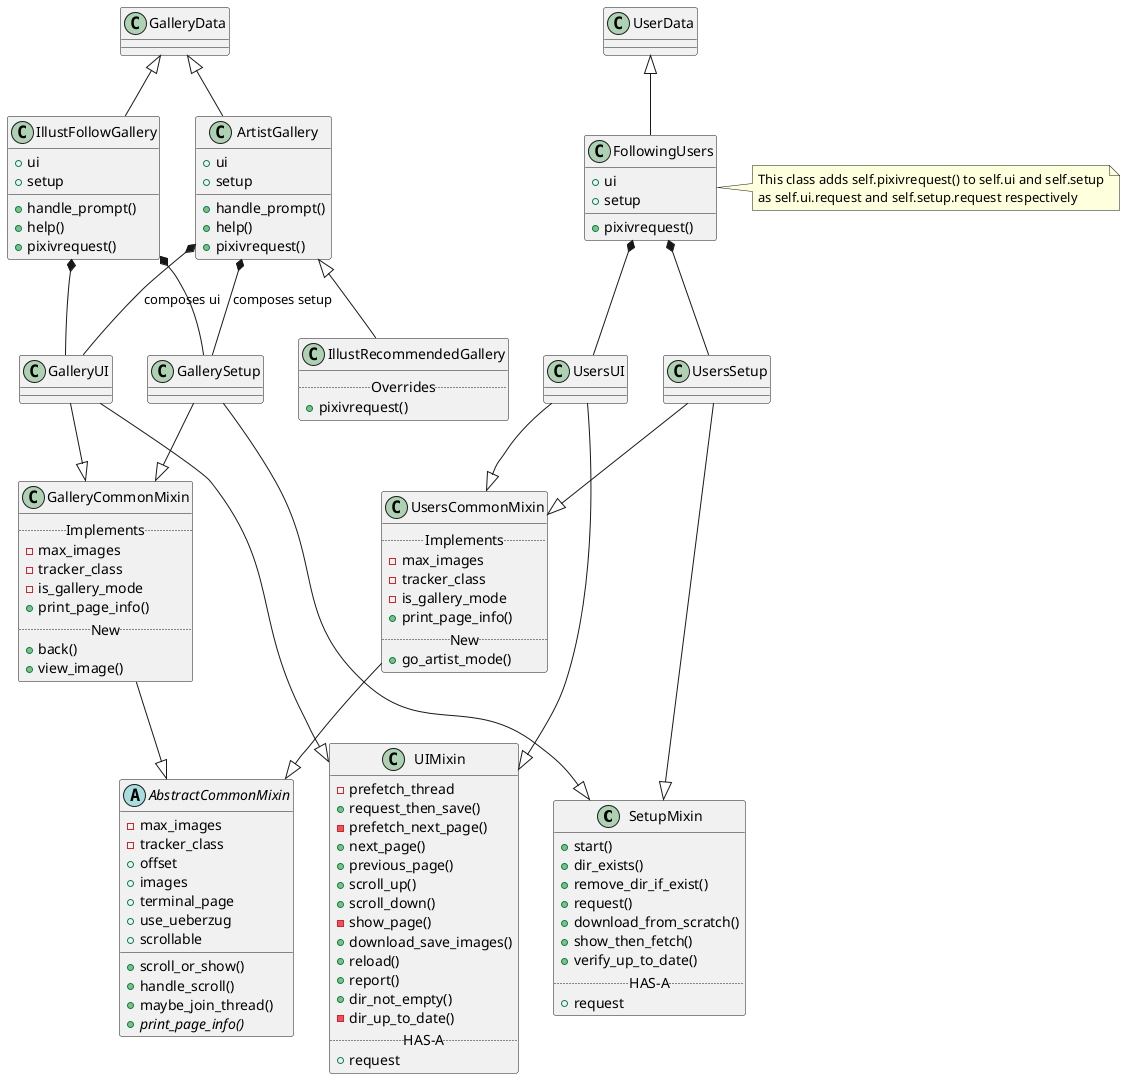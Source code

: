 @startuml

class SetupMixin {
    + start()
    + dir_exists()
    + remove_dir_if_exist()
    + request()
    + download_from_scratch()
    + show_then_fetch()
    + verify_up_to_date()
    ..HAS-A..
    + request
}

class UIMixin {
    -prefetch_thread
    + request_then_save()
    - prefetch_next_page()
    + next_page()
    + previous_page()
    + scroll_up()
    + scroll_down()
    - show_page()
    + download_save_images()
    + reload()
    + report()
    + dir_not_empty()
    - dir_up_to_date()
    ..HAS-A..
    + request
}

abstract class AbstractCommonMixin {
    -max_images
    -tracker_class
    +offset
    +images
    +terminal_page
    +use_ueberzug
    +scrollable
    + scroll_or_show()
    + handle_scroll()
    + maybe_join_thread()
    +{abstract} print_page_info()
}

class GalleryCommonMixin {
    ..Implements..
    -max_images
    -tracker_class
    -is_gallery_mode
    + print_page_info()
    ..New..
    + back()
    + view_image()
}

SetupMixin -left[hidden]-> AbstractCommonMixin
UIMixin -left[hidden]-> AbstractCommonMixin

GalleryUI --|> UIMixin
GallerySetup --|> SetupMixin

GalleryCommonMixin --|> AbstractCommonMixin
GallerySetup --|> GalleryCommonMixin
GalleryUI --|> GalleryCommonMixin

class ArtistGallery {
    + ui
    + setup
    + handle_prompt()
    + help()
    + pixivrequest()
}
ArtistGallery -up-|> GalleryData
ArtistGallery *-- GallerySetup: composes setup
ArtistGallery *-- GalleryUI: composes ui



class IllustFollowGallery {
    + ui
    + setup
    + handle_prompt()
    + help()
    + pixivrequest()
}

IllustFollowGallery -up-|> GalleryData
IllustFollowGallery *-- GalleryUI
IllustFollowGallery *-- GallerySetup



IllustRecommendedGallery -up-|> ArtistGallery
class IllustRecommendedGallery {
    ..Overrides..
    + pixivrequest()
}



class UsersCommonMixin {
    ..Implements..
    -max_images
    -tracker_class
    -is_gallery_mode
    + print_page_info()
    ..New..
    + go_artist_mode()
}

UsersCommonMixin --|> AbstractCommonMixin
UsersSetup --|> SetupMixin
UsersSetup --|> UsersCommonMixin
UsersUI --|> UIMixin
UsersUI --|> UsersCommonMixin

class FollowingUsers {
    + ui
    + setup
    + pixivrequest()
}

FollowingUsers -up-|> UserData
FollowingUsers *-- UsersSetup
FollowingUsers *-- UsersUI

note right of FollowingUsers
    This class adds self.pixivrequest() to self.ui and self.setup
    as self.ui.request and self.setup.request respectively
end note


@enduml




abstract class CommonMixin {
    -max_images
    -tracker_class
    +offset
    +images
    +terminal_page
    +use_ueberzug
    +scrollable
    + scroll_or_show()
    + handle_scroll()
    + maybe_join_thread()
    +{abstract} pixivrequest()
    +{abstract} print_page_info()
}

class SetupMixin {
    + start()
    + dir_exists()
    + remove_dir_if_exist()
    + request()
    + download_from_scratch()
    + show_then_fetch()
    + verify_up_to_date()
}

class UIMixin {
    -prefetch_thread
    + request_then_save()
    - prefetch_next_page()
    + next_page()
    + previous_page()
    + scroll_up()
    + scroll_down()
    - show_page()
    + download_save_images()
    + reload()
    + report()
    + dir_not_empty()
    - dir_up_to_date()
}

SetupMixin -right[hidden]-> CommonMixin
UIMixin -left[hidden]-> CommonMixin


abstract class AbstractGalleryCommon {
    -max_images
    -tracker_class
    -is_gallery_mode
    + print_page_info()
}


class ArtistGalleryCommon {
    + pixivrequest()
}

class SetupArtistGallery {
    +artist_user_id
    +main_path
    +download_path
}

class ArtistGallery {
    + new()
    + view_image()
    + back()
    + handle_prompt()
    + help()
}
note right of ArtistGallery
    back() has to be shared with IllustFollow mode, but it can't be moved anywhere
    Not to ArtistGalleryCommon, because pixivrequest is unique to mode 1
    Not to AbstractGalleryCommon, because now setup has something it doesn't need
    Use composition for common. UI object and Setup object HAS-A pixivrequest,
    but only Gallery objects HAS-A back method
end note

AbstractGalleryCommon --|> CommonMixin
ArtistGalleryCommon --|> AbstractGalleryCommon
IllustFollowGalleryCommon --|> AbstractGalleryCommon

SetupArtistGallery --|> ArtistGalleryCommon
SetupArtistGallery ----|> SetupMixin
ArtistGallery --up-|> GalleryData
ArtistGallery ---|> ArtistGalleryCommon
ArtistGallery ----|> UIMixin

